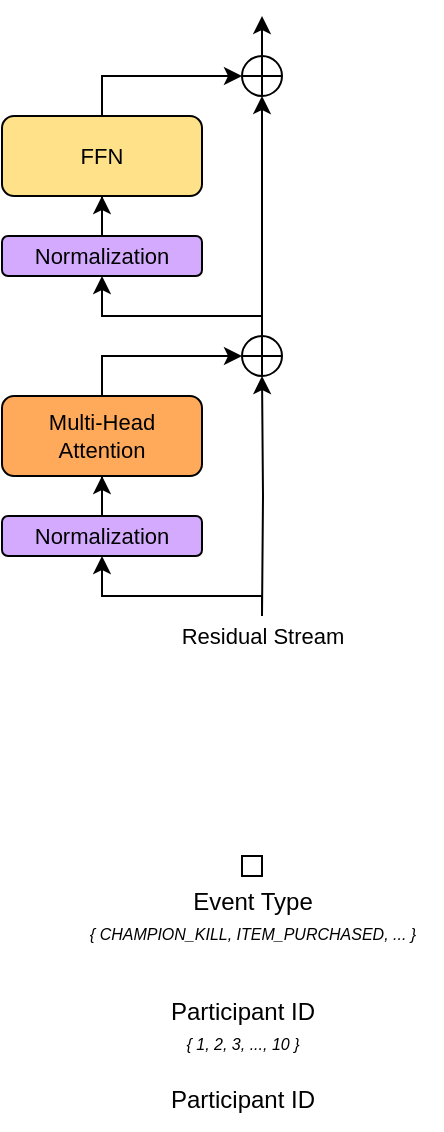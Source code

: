 <mxfile version="27.2.0">
  <diagram name="Page-1" id="5bNC3NUiAO7fr8K-680Z">
    <mxGraphModel dx="1037" dy="613" grid="1" gridSize="10" guides="1" tooltips="1" connect="1" arrows="1" fold="1" page="1" pageScale="1" pageWidth="850" pageHeight="1100" math="0" shadow="0">
      <root>
        <mxCell id="0" />
        <mxCell id="1" parent="0" />
        <mxCell id="x3BcfAPWwikc5Mpsq-v--2" value="&lt;span&gt;FFN&lt;/span&gt;" style="rounded=1;whiteSpace=wrap;html=1;fillColor=#FFE189;fontStyle=0;fontSize=11;" vertex="1" parent="1">
          <mxGeometry x="140" y="90" width="100" height="40" as="geometry" />
        </mxCell>
        <mxCell id="x3BcfAPWwikc5Mpsq-v--4" value="" style="edgeStyle=orthogonalEdgeStyle;rounded=0;orthogonalLoop=1;jettySize=auto;html=1;fontStyle=0;fontSize=11;" edge="1" parent="1" source="x3BcfAPWwikc5Mpsq-v--3" target="x3BcfAPWwikc5Mpsq-v--2">
          <mxGeometry relative="1" as="geometry" />
        </mxCell>
        <mxCell id="x3BcfAPWwikc5Mpsq-v--3" value="Normalization" style="rounded=1;whiteSpace=wrap;html=1;fontStyle=0;fillColor=#D4AAFF;fontSize=11;" vertex="1" parent="1">
          <mxGeometry x="140" y="150" width="100" height="20" as="geometry" />
        </mxCell>
        <mxCell id="x3BcfAPWwikc5Mpsq-v--29" style="edgeStyle=orthogonalEdgeStyle;rounded=0;orthogonalLoop=1;jettySize=auto;html=1;" edge="1" parent="1" source="x3BcfAPWwikc5Mpsq-v--6">
          <mxGeometry relative="1" as="geometry">
            <mxPoint x="270" y="40" as="targetPoint" />
          </mxGeometry>
        </mxCell>
        <mxCell id="x3BcfAPWwikc5Mpsq-v--6" value="" style="verticalLabelPosition=bottom;verticalAlign=top;html=1;shape=mxgraph.flowchart.summing_function;fontStyle=0" vertex="1" parent="1">
          <mxGeometry x="260" y="60" width="20" height="20" as="geometry" />
        </mxCell>
        <mxCell id="x3BcfAPWwikc5Mpsq-v--7" style="edgeStyle=orthogonalEdgeStyle;rounded=0;orthogonalLoop=1;jettySize=auto;html=1;fontStyle=0" edge="1" parent="1" source="x3BcfAPWwikc5Mpsq-v--2" target="x3BcfAPWwikc5Mpsq-v--6">
          <mxGeometry relative="1" as="geometry">
            <mxPoint x="260" y="10" as="targetPoint" />
            <Array as="points">
              <mxPoint x="190" y="70" />
            </Array>
          </mxGeometry>
        </mxCell>
        <mxCell id="x3BcfAPWwikc5Mpsq-v--11" style="edgeStyle=orthogonalEdgeStyle;rounded=0;orthogonalLoop=1;jettySize=auto;html=1;fontStyle=0" edge="1" parent="1" source="x3BcfAPWwikc5Mpsq-v--18" target="x3BcfAPWwikc5Mpsq-v--6">
          <mxGeometry relative="1" as="geometry">
            <mxPoint x="290" y="150" as="targetPoint" />
            <mxPoint x="250" y="220" as="sourcePoint" />
          </mxGeometry>
        </mxCell>
        <mxCell id="x3BcfAPWwikc5Mpsq-v--12" style="edgeStyle=orthogonalEdgeStyle;rounded=0;orthogonalLoop=1;jettySize=auto;html=1;fontStyle=0" edge="1" parent="1" source="x3BcfAPWwikc5Mpsq-v--18" target="x3BcfAPWwikc5Mpsq-v--3">
          <mxGeometry relative="1" as="geometry">
            <mxPoint x="250" y="200" as="sourcePoint" />
            <Array as="points">
              <mxPoint x="270" y="190" />
              <mxPoint x="190" y="190" />
            </Array>
          </mxGeometry>
        </mxCell>
        <mxCell id="x3BcfAPWwikc5Mpsq-v--15" value="&lt;span&gt;Multi-Head Attention&lt;/span&gt;" style="rounded=1;whiteSpace=wrap;html=1;fillColor=#FFA95B;fontStyle=0;fontSize=11;" vertex="1" parent="1">
          <mxGeometry x="140" y="230" width="100" height="40" as="geometry" />
        </mxCell>
        <mxCell id="x3BcfAPWwikc5Mpsq-v--16" value="" style="edgeStyle=orthogonalEdgeStyle;rounded=0;orthogonalLoop=1;jettySize=auto;html=1;fontStyle=0;fontSize=11;" edge="1" parent="1" source="x3BcfAPWwikc5Mpsq-v--17" target="x3BcfAPWwikc5Mpsq-v--15">
          <mxGeometry relative="1" as="geometry" />
        </mxCell>
        <mxCell id="x3BcfAPWwikc5Mpsq-v--17" value="Normalization" style="rounded=1;whiteSpace=wrap;html=1;fontStyle=0;fillColor=#D4AAFF;fontSize=11;" vertex="1" parent="1">
          <mxGeometry x="140" y="290" width="100" height="20" as="geometry" />
        </mxCell>
        <mxCell id="x3BcfAPWwikc5Mpsq-v--18" value="" style="verticalLabelPosition=bottom;verticalAlign=top;html=1;shape=mxgraph.flowchart.summing_function;fontStyle=0" vertex="1" parent="1">
          <mxGeometry x="260" y="200" width="20" height="20" as="geometry" />
        </mxCell>
        <mxCell id="x3BcfAPWwikc5Mpsq-v--19" style="edgeStyle=orthogonalEdgeStyle;rounded=0;orthogonalLoop=1;jettySize=auto;html=1;fontStyle=0;fontSize=11;" edge="1" parent="1" source="x3BcfAPWwikc5Mpsq-v--15" target="x3BcfAPWwikc5Mpsq-v--18">
          <mxGeometry relative="1" as="geometry">
            <mxPoint x="260" y="180" as="targetPoint" />
            <Array as="points">
              <mxPoint x="190" y="210" />
            </Array>
          </mxGeometry>
        </mxCell>
        <mxCell id="x3BcfAPWwikc5Mpsq-v--20" style="edgeStyle=orthogonalEdgeStyle;rounded=0;orthogonalLoop=1;jettySize=auto;html=1;fontStyle=0" edge="1" parent="1" target="x3BcfAPWwikc5Mpsq-v--18">
          <mxGeometry relative="1" as="geometry">
            <mxPoint x="290" y="320" as="targetPoint" />
            <mxPoint x="270" y="340" as="sourcePoint" />
          </mxGeometry>
        </mxCell>
        <mxCell id="x3BcfAPWwikc5Mpsq-v--21" style="edgeStyle=orthogonalEdgeStyle;rounded=0;orthogonalLoop=1;jettySize=auto;html=1;fontStyle=0" edge="1" parent="1" target="x3BcfAPWwikc5Mpsq-v--17">
          <mxGeometry relative="1" as="geometry">
            <Array as="points">
              <mxPoint x="270" y="330" />
              <mxPoint x="190" y="330" />
            </Array>
            <mxPoint x="270" y="340" as="sourcePoint" />
          </mxGeometry>
        </mxCell>
        <mxCell id="x3BcfAPWwikc5Mpsq-v--27" value="Residual Stream" style="edgeLabel;html=1;align=center;verticalAlign=middle;resizable=0;points=[];" vertex="1" connectable="0" parent="x3BcfAPWwikc5Mpsq-v--21">
          <mxGeometry x="-0.903" y="-1" relative="1" as="geometry">
            <mxPoint x="-1" y="15" as="offset" />
          </mxGeometry>
        </mxCell>
        <mxCell id="x3BcfAPWwikc5Mpsq-v--23" value="" style="whiteSpace=wrap;html=1;aspect=fixed;" vertex="1" parent="1">
          <mxGeometry x="260" y="460" width="10" height="10" as="geometry" />
        </mxCell>
        <mxCell id="x3BcfAPWwikc5Mpsq-v--24" value="Event Type&lt;div&gt;&lt;font style=&quot;font-size: 8px;&quot;&gt;&lt;i style=&quot;&quot;&gt;{ CHAMPION_KILL, ITEM_PURCHASED, ... }&lt;/i&gt;&lt;/font&gt;&lt;/div&gt;" style="text;html=1;align=center;verticalAlign=middle;resizable=0;points=[];autosize=1;strokeColor=none;fillColor=none;" vertex="1" parent="1">
          <mxGeometry x="170" y="470" width="190" height="40" as="geometry" />
        </mxCell>
        <mxCell id="x3BcfAPWwikc5Mpsq-v--25" value="&lt;div&gt;Participant ID&lt;div&gt;&lt;font style=&quot;font-size: 8px;&quot;&gt;&lt;i&gt;{ 1, 2, 3, ..., 10 }&lt;/i&gt;&lt;/font&gt;&lt;/div&gt;&lt;/div&gt;" style="text;html=1;align=center;verticalAlign=middle;resizable=0;points=[];autosize=1;strokeColor=none;fillColor=none;" vertex="1" parent="1">
          <mxGeometry x="210" y="525" width="100" height="40" as="geometry" />
        </mxCell>
        <mxCell id="x3BcfAPWwikc5Mpsq-v--26" value="Participant ID" style="text;html=1;align=center;verticalAlign=middle;resizable=0;points=[];autosize=1;strokeColor=none;fillColor=none;" vertex="1" parent="1">
          <mxGeometry x="210" y="567" width="100" height="30" as="geometry" />
        </mxCell>
      </root>
    </mxGraphModel>
  </diagram>
</mxfile>
